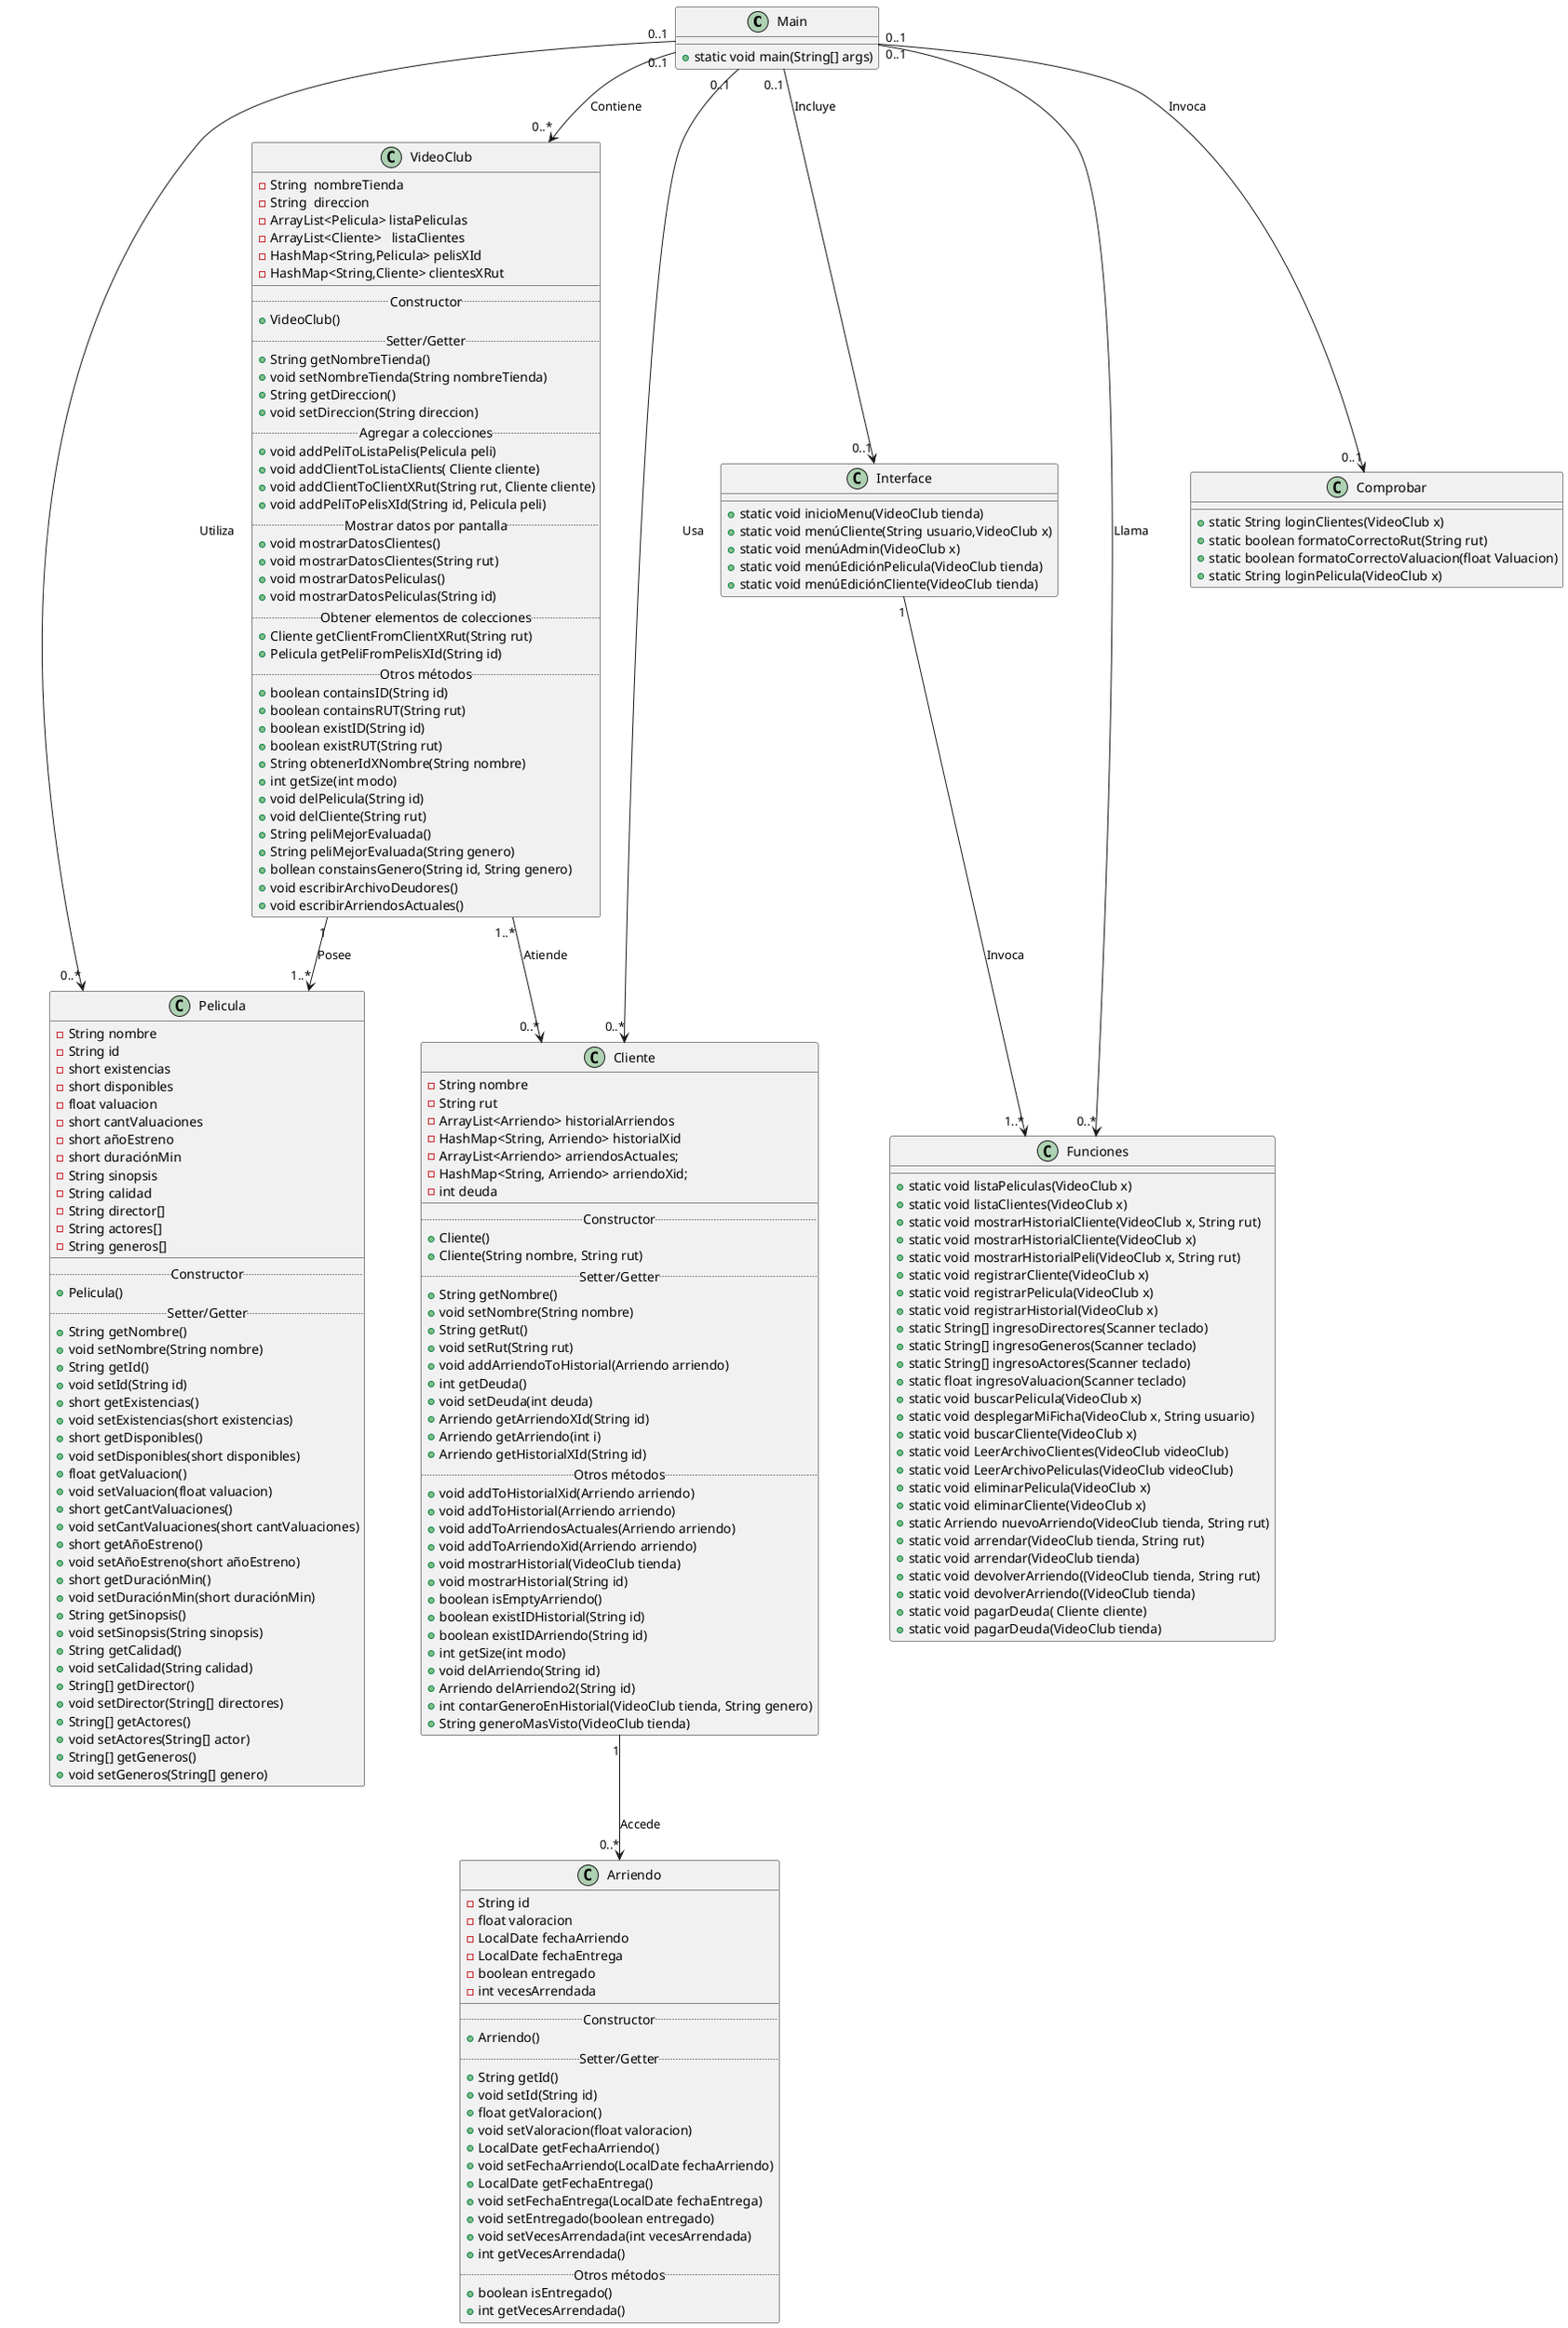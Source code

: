 @startuml
skinparam sequenceMessageAlign center
Main "0..1" --> "0..*" VideoClub : Contiene
Main "0..1" --> "0..*" Pelicula: Utiliza
Main "0..1" --> "0..*" Cliente: Usa
Main "0..1" --> "0..1" Interface: Incluye
Main "0..1" --> "0..*" Funciones: Llama
Main "0..1" --> "0..1" Comprobar: Invoca

VideoClub "1..*" --> "0..*"  Cliente: Atiende
VideoClub "1" --> "1..*"  Pelicula:  Posee
Cliente "1" --> "0..*" Arriendo: Accede
Interface "1" --> "1..*" Funciones: Invoca

class VideoClub{
    -String  nombreTienda
    -String  direccion
    -ArrayList<Pelicula> listaPeliculas
    -ArrayList<Cliente>   listaClientes
    -HashMap<String,Pelicula> pelisXId
    -HashMap<String,Cliente> clientesXRut
    __
    .. Constructor ..
    +VideoClub()
    .. Setter/Getter..
    +String getNombreTienda()
    +void setNombreTienda(String nombreTienda)
    +String getDireccion()
    +void setDireccion(String direccion)
    .. Agregar a colecciones ..
    +void addPeliToListaPelis(Pelicula peli)
    +void addClientToListaClients( Cliente cliente)
    +void addClientToClientXRut(String rut, Cliente cliente)
    +void addPeliToPelisXId(String id, Pelicula peli)
    .. Mostrar datos por pantalla..
    +void mostrarDatosClientes()
    +void mostrarDatosClientes(String rut)
    +void mostrarDatosPeliculas()
    +void mostrarDatosPeliculas(String id)
    .. Obtener elementos de colecciones..
    +Cliente getClientFromClientXRut(String rut)
    +Pelicula getPeliFromPelisXId(String id)
    .. Otros métodos ..
    +boolean containsID(String id)
    +boolean containsRUT(String rut)
    +boolean existID(String id)
    +boolean existRUT(String rut)
    +String obtenerIdXNombre(String nombre)
    +int getSize(int modo)
    +void delPelicula(String id)
    +void delCliente(String rut)
    + String peliMejorEvaluada()
    + String peliMejorEvaluada(String genero)
    + bollean constainsGenero(String id, String genero)
    + void escribirArchivoDeudores()
    + void escribirArriendosActuales()
}

class Cliente{
    -String nombre
    -String rut
    -ArrayList<Arriendo> historialArriendos
    -HashMap<String, Arriendo> historialXid
    -ArrayList<Arriendo> arriendosActuales;
    -HashMap<String, Arriendo> arriendoXid;
    -int deuda
    __
    ..Constructor..
    +Cliente()
    +Cliente(String nombre, String rut)
    ..Setter/Getter..
    +String getNombre()
    +void setNombre(String nombre)
    +String getRut()
    +void setRut(String rut)
    +void addArriendoToHistorial(Arriendo arriendo)
    +int getDeuda()
    +void setDeuda(int deuda)
    + Arriendo getArriendoXId(String id)
    + Arriendo getArriendo(int i)
    + Arriendo getHistorialXId(String id)
    ..Otros métodos..
    +void addToHistorialXid(Arriendo arriendo)
    +void addToHistorial(Arriendo arriendo)
    +void addToArriendosActuales(Arriendo arriendo)
    +void addToArriendoXid(Arriendo arriendo)
    +void mostrarHistorial(VideoClub tienda)
    +void mostrarHistorial(String id)
    +boolean isEmptyArriendo()
    +boolean existIDHistorial(String id)
    +boolean existIDArriendo(String id)
    +int getSize(int modo)
    +void delArriendo(String id)
    +Arriendo delArriendo2(String id)
    +int contarGeneroEnHistorial(VideoClub tienda, String genero)
    +String generoMasVisto(VideoClub tienda)
}

class Pelicula{
    -String nombre
    -String id
    -short existencias
    -short disponibles
    -float valuacion
    -short cantValuaciones
    -short añoEstreno
    -short duraciónMin
    -String sinopsis
    -String calidad
    -String director[]
    -String actores[]
    -String generos[]
    __
    ..Constructor..
    +Pelicula()
    ..Setter/Getter..
    +String getNombre()
    +void setNombre(String nombre)
    +String getId()
    +void setId(String id)
    +short getExistencias()
    +void setExistencias(short existencias)
    +short getDisponibles()
    +void setDisponibles(short disponibles)
    +float getValuacion()
    +void setValuacion(float valuacion)
    +short getCantValuaciones()
    +void setCantValuaciones(short cantValuaciones)
    +short getAñoEstreno()
    +void setAñoEstreno(short añoEstreno)
    +short getDuraciónMin()
    +void setDuraciónMin(short duraciónMin)
    +String getSinopsis()
    +void setSinopsis(String sinopsis)
    +String getCalidad()
    +void setCalidad(String calidad)
    +String[] getDirector()
    +void setDirector(String[] directores)
    +String[] getActores()
    +void setActores(String[] actor)
    +String[] getGeneros()
    +void setGeneros(String[] genero)
}

class Arriendo{
    -String id
    -float valoracion
    -LocalDate fechaArriendo
    -LocalDate fechaEntrega
    -boolean entregado
    -int vecesArrendada
    __
    ..Constructor..
    +Arriendo()
    ..Setter/Getter..
    +String getId()
    +void setId(String id)
    +float getValoracion()
    +void setValoracion(float valoracion)
    +LocalDate getFechaArriendo()
    +void setFechaArriendo(LocalDate fechaArriendo)
    +LocalDate getFechaEntrega()
    +void setFechaEntrega(LocalDate fechaEntrega)
    +void setEntregado(boolean entregado)
    +void setVecesArrendada(int vecesArrendada)
    +int getVecesArrendada()
    ..Otros métodos..
    +boolean isEntregado()
    +int getVecesArrendada()
}

class Main{
    +static void main(String[] args)
}

class Interface{
    +static void inicioMenu(VideoClub tienda)
    +static void menúCliente(String usuario,VideoClub x)
    +static void menúAdmin(VideoClub x)
    +static void menúEdiciónPelicula(VideoClub tienda)
    +static void menúEdiciónCliente(VideoClub tienda)
}

class Funciones{
    + static void listaPeliculas(VideoClub x)
    + static void listaClientes(VideoClub x)
    + static void mostrarHistorialCliente(VideoClub x, String rut)
    + static void mostrarHistorialCliente(VideoClub x)
    + static void mostrarHistorialPeli(VideoClub x, String rut)
    + static void registrarCliente(VideoClub x)
    + static void registrarPelicula(VideoClub x)
    + static void registrarHistorial(VideoClub x)
    + static String[] ingresoDirectores(Scanner teclado)
    + static String[] ingresoGeneros(Scanner teclado)
    + static String[] ingresoActores(Scanner teclado)
    + static float ingresoValuacion(Scanner teclado)
    + static void buscarPelicula(VideoClub x)
    + static void desplegarMiFicha(VideoClub x, String usuario)
    + static void buscarCliente(VideoClub x)
    + static void LeerArchivoClientes(VideoClub videoClub)
    + static void LeerArchivoPeliculas(VideoClub videoClub)
    + static void eliminarPelicula(VideoClub x)
    + static void eliminarCliente(VideoClub x)
    + static Arriendo nuevoArriendo(VideoClub tienda, String rut)
    + static void arrendar(VideoClub tienda, String rut)
    + static void arrendar(VideoClub tienda)
    + static void devolverArriendo((VideoClub tienda, String rut)
    + static void devolverArriendo((VideoClub tienda)
    + static void pagarDeuda( Cliente cliente)
    + static void pagarDeuda(VideoClub tienda)
}

class Comprobar{

    +static String loginClientes(VideoClub x)
    +static boolean formatoCorrectoRut(String rut)
    +static boolean formatoCorrectoValuacion(float Valuacion)
    +static String loginPelicula(VideoClub x)

}
@enduml
